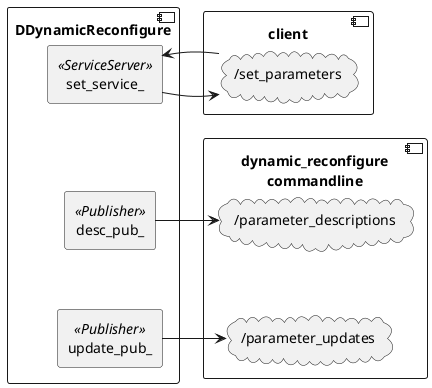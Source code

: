 @startuml
component DDynamicReconfigure as ddr {
    rectangle update_pub_ <<Publisher>> as uppub
    rectangle desc_pub_ <<Publisher>> as descpub
    rectangle set_service_ <<ServiceServer>> as set
    set -[hidden]->descpub
    descpub -[hidden]->uppub
}
component client {
    cloud "/set_parameters" as pset
}
component dynamic_reconfigure\ncommandline {
    cloud "/parameter_descriptions" as pdesc
    cloud "/parameter_updates" as pup
    pdesc -[hidden]->pup
}

uppub -> pup
descpub -> pdesc
set -> pset
pset -l-> set
@enduml